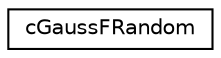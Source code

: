 digraph "Graphical Class Hierarchy"
{
 // LATEX_PDF_SIZE
  edge [fontname="Helvetica",fontsize="10",labelfontname="Helvetica",labelfontsize="10"];
  node [fontname="Helvetica",fontsize="10",shape=record];
  rankdir="LR";
  Node0 [label="cGaussFRandom",height=0.2,width=0.4,color="black", fillcolor="white", style="filled",URL="$classcGaussFRandom.html",tooltip="Gaussian random float number generator."];
}
